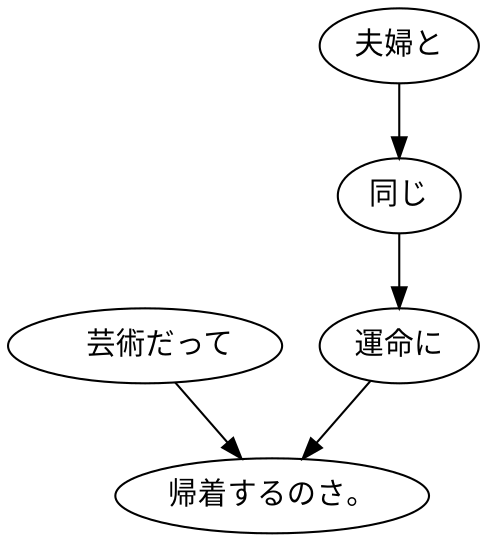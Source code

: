 digraph graph8808 {
	node0 [label="　芸術だって"];
	node1 [label="夫婦と"];
	node2 [label="同じ"];
	node3 [label="運命に"];
	node4 [label="帰着するのさ。"];
	node0 -> node4;
	node1 -> node2;
	node2 -> node3;
	node3 -> node4;
}
